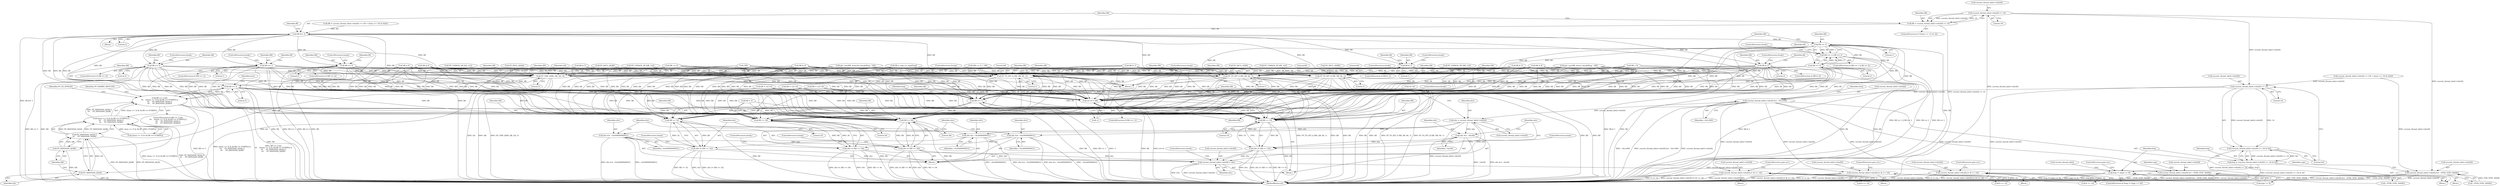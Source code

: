 digraph "0_linux_a8b0ca17b80e92faab46ee7179ba9e99ccb61233_42@API" {
"1000608" [label="(Call,current_thread_info()->xfsr[0] >> 10)"];
"1000606" [label="(Call,XR = current_thread_info()->xfsr[0] >> 10)"];
"1000631" [label="(Call,XR &= 3)"];
"1000654" [label="(Call,XR == 1)"];
"1000653" [label="(Call,XR == 1 || XR == 2)"];
"1000657" [label="(Call,XR == 2)"];
"1001594" [label="(Call,FP_TO_INT_S (XR, SB, 64, 1))"];
"1001772" [label="(Call,XR == -1)"];
"1001790" [label="(Call,XR << 10)"];
"1001788" [label="(Call,xfsr |= (XR << 10))"];
"1001824" [label="(Call,current_thread_info()->xfsr[0] = xfsr)"];
"1001869" [label="(Call,current_thread_info()->xfsr[0] &= ~(FSR_CEXC_MASK))"];
"1001800" [label="(Call,XR << 32)"];
"1001798" [label="(Call,xfsr |= (XR << 32))"];
"1001810" [label="(Call,XR << 34)"];
"1001808" [label="(Call,xfsr |= (XR << 34))"];
"1001820" [label="(Call,XR << 36)"];
"1001818" [label="(Call,xfsr |= (XR << 36))"];
"1001840" [label="(Call,rd->d = XR)"];
"1001601" [label="(Call,FP_TO_INT_D (XR, DB, 64, 1))"];
"1001608" [label="(Call,FP_TO_INT_Q (XR, QB, 64, 1))"];
"1001727" [label="(Call,FP_CMP_Q(XR, QB, QA, 3))"];
"1001734" [label="(Call,XR == 3)"];
"1001733" [label="(Call,XR == 3 &&\n\t\t\t    (((insn >> 5) & 0x1ff) == FCMPEQ ||\n\t\t\t     FP_ISSIGNAN_Q(QA) ||\n\t\t\t     FP_ISSIGNAN_Q(QB)))"];
"1001746" [label="(Call,FP_ISSIGNAN_Q(QA))"];
"1001745" [label="(Call,FP_ISSIGNAN_Q(QA) ||\n\t\t\t     FP_ISSIGNAN_Q(QB))"];
"1001737" [label="(Call,((insn >> 5) & 0x1ff) == FCMPEQ ||\n\t\t\t     FP_ISSIGNAN_Q(QA) ||\n\t\t\t     FP_ISSIGNAN_Q(QB))"];
"1001748" [label="(Call,FP_ISSIGNAN_Q(QB))"];
"1000666" [label="(Call,XR & 1)"];
"1000675" [label="(Call,XR == 1)"];
"1000684" [label="(Call,XR & 2)"];
"1000693" [label="(Call,XR == 2)"];
"1000702" [label="(Call,XR == 3)"];
"1000969" [label="(Call,current_thread_info()->xfsr[0] &= ~(FSR_CEXC_MASK))"];
"1001030" [label="(Call,current_thread_info()->xfsr[0] >> 14)"];
"1001029" [label="(Call,(current_thread_info()->xfsr[0] >> 14) & 0xf)"];
"1001027" [label="(Call,freg = (current_thread_info()->xfsr[0] >> 14) & 0xf)"];
"1001039" [label="(Call,freg != (type >> 9))"];
"1001045" [label="(Call,current_thread_info()->xfsr[0] &= ~0x1c000)"];
"1001070" [label="(Call,current_thread_info()->xfsr[0] |= (6 << 14))"];
"1001165" [label="(Call,current_thread_info()->xfsr[0] |= (6 << 14))"];
"1001264" [label="(Call,current_thread_info()->xfsr[0] |= (6 << 14))"];
"1001764" [label="(Call,xfsr = current_thread_info()->xfsr[0])"];
"1001785" [label="(Call,xfsr &= ~0xc00)"];
"1001795" [label="(Call,xfsr &= ~0x300000000UL)"];
"1001805" [label="(Call,xfsr &= ~0xc00000000UL)"];
"1001815" [label="(Call,xfsr &= ~0x3000000000UL)"];
"1000848" [label="(Call,XR = 0)"];
"1000693" [label="(Call,XR == 2)"];
"1000187" [label="(Call,FP_DECL_D(DB))"];
"1001174" [label="(ControlStructure,goto err;)"];
"1001810" [label="(Call,XR << 34)"];
"1000681" [label="(ControlStructure,break;)"];
"1001806" [label="(Identifier,xfsr)"];
"1000692" [label="(ControlStructure,if (XR == 2))"];
"1001820" [label="(Call,XR << 36)"];
"1001164" [label="(Block,)"];
"1001818" [label="(Call,xfsr |= (XR << 36))"];
"1001046" [label="(Call,current_thread_info()->xfsr[0])"];
"1000697" [label="(Identifier,IR)"];
"1001727" [label="(Call,FP_CMP_Q(XR, QB, QA, 3))"];
"1001762" [label="(Block,)"];
"1001787" [label="(Identifier,~0xc00)"];
"1001751" [label="(Identifier,FP_EX_INVALID)"];
"1001071" [label="(Call,current_thread_info()->xfsr[0])"];
"1001821" [label="(Identifier,XR)"];
"1001053" [label="(Identifier,freg)"];
"1001875" [label="(Call,~(FSR_CEXC_MASK))"];
"1001749" [label="(Identifier,QB)"];
"1001040" [label="(Identifier,freg)"];
"1000806" [label="(Call,XR & 8)"];
"1001027" [label="(Call,freg = (current_thread_info()->xfsr[0] >> 14) & 0xf)"];
"1001732" [label="(ControlStructure,if (XR == 3 &&\n\t\t\t    (((insn >> 5) & 0x1ff) == FCMPEQ ||\n\t\t\t     FP_ISSIGNAN_Q(QA) ||\n\t\t\t     FP_ISSIGNAN_Q(QB))))"];
"1001604" [label="(Literal,64)"];
"1001811" [label="(Identifier,XR)"];
"1001745" [label="(Call,FP_ISSIGNAN_Q(QA) ||\n\t\t\t     FP_ISSIGNAN_Q(QB))"];
"1001803" [label="(ControlStructure,break;)"];
"1000968" [label="(Block,)"];
"1000652" [label="(ControlStructure,if (XR == 1 || XR == 2))"];
"1001844" [label="(Identifier,XR)"];
"1001773" [label="(Identifier,XR)"];
"1001766" [label="(Call,current_thread_info()->xfsr[0])"];
"1000702" [label="(Call,XR == 3)"];
"1001771" [label="(ControlStructure,if (XR == -1))"];
"1001841" [label="(Call,rd->d)"];
"1000653" [label="(Call,XR == 1 || XR == 2)"];
"1001733" [label="(Call,XR == 3 &&\n\t\t\t    (((insn >> 5) & 0x1ff) == FCMPEQ ||\n\t\t\t     FP_ISSIGNAN_Q(QA) ||\n\t\t\t     FP_ISSIGNAN_Q(QB)))"];
"1001823" [label="(ControlStructure,break;)"];
"1001795" [label="(Call,xfsr &= ~0x300000000UL)"];
"1000655" [label="(Identifier,XR)"];
"1000746" [label="(Call,(XR >> 2) ^ XR)"];
"1001879" [label="(Identifier,regs)"];
"1001809" [label="(Identifier,xfsr)"];
"1001606" [label="(ControlStructure,break;)"];
"1001772" [label="(Call,XR == -1)"];
"1001802" [label="(Literal,32)"];
"1001264" [label="(Call,current_thread_info()->xfsr[0] |= (6 << 14))"];
"1001788" [label="(Call,xfsr |= (XR << 10))"];
"1001598" [label="(Literal,1)"];
"1001627" [label="(Call,XR = rs2->d)"];
"1001792" [label="(Literal,10)"];
"1001776" [label="(Call,XR = 2)"];
"1000761" [label="(Call,XR & 4)"];
"1000908" [label="(Call,get_user(XR, &win->locals[freg - 16]))"];
"1000685" [label="(Identifier,XR)"];
"1001165" [label="(Call,current_thread_info()->xfsr[0] |= (6 << 14))"];
"1000632" [label="(Identifier,XR)"];
"1001783" [label="(Block,)"];
"1001031" [label="(Call,current_thread_info()->xfsr[0])"];
"1001171" [label="(Call,6 << 14)"];
"1000975" [label="(Call,~(FSR_CEXC_MASK))"];
"1001133" [label="(Call,FP_UNPACK_QP (QA, rs1))"];
"1000614" [label="(Literal,10)"];
"1000666" [label="(Call,XR & 1)"];
"1001791" [label="(Identifier,XR)"];
"1000657" [label="(Call,XR == 2)"];
"1000616" [label="(Call,XR = current_thread_info()->xfsr[0] >> (30 + ((insn >> 10) & 0x6)))"];
"1000706" [label="(Identifier,IR)"];
"1001641" [label="(Call,XR = rs2->d)"];
"1000771" [label="(Call,XR & 4)"];
"1001045" [label="(Call,current_thread_info()->xfsr[0] &= ~0x1c000)"];
"1001869" [label="(Call,current_thread_info()->xfsr[0] &= ~(FSR_CEXC_MASK))"];
"1001799" [label="(Identifier,xfsr)"];
"1001793" [label="(ControlStructure,break;)"];
"1001048" [label="(Call,current_thread_info())"];
"1000694" [label="(Identifier,XR)"];
"1001800" [label="(Call,XR << 32)"];
"1001265" [label="(Call,current_thread_info()->xfsr[0])"];
"1001845" [label="(ControlStructure,break;)"];
"1000665" [label="(ControlStructure,if (XR & 1))"];
"1001781" [label="(Identifier,freg)"];
"1001608" [label="(Call,FP_TO_INT_Q (XR, QB, 64, 1))"];
"1001815" [label="(Call,xfsr &= ~0x3000000000UL)"];
"1001263" [label="(Block,)"];
"1001730" [label="(Identifier,QA)"];
"1000690" [label="(ControlStructure,break;)"];
"1001831" [label="(ControlStructure,break;)"];
"1001735" [label="(Identifier,XR)"];
"1000699" [label="(ControlStructure,break;)"];
"1000654" [label="(Call,XR == 1)"];
"1001736" [label="(Literal,3)"];
"1001786" [label="(Identifier,xfsr)"];
"1000599" [label="(ControlStructure,if (!((insn >> 11) & 3)))"];
"1001612" [label="(Literal,1)"];
"1000672" [label="(ControlStructure,break;)"];
"1000658" [label="(Identifier,XR)"];
"1001748" [label="(Call,FP_ISSIGNAN_Q(QB))"];
"1001777" [label="(Identifier,XR)"];
"1000708" [label="(ControlStructure,break;)"];
"1001613" [label="(ControlStructure,break;)"];
"1001079" [label="(ControlStructure,goto err;)"];
"1001825" [label="(Call,current_thread_info()->xfsr[0])"];
"1001785" [label="(Call,xfsr &= ~0xc00)"];
"1001634" [label="(Call,XR = rs2->d)"];
"1001817" [label="(Identifier,~0x3000000000UL)"];
"1000668" [label="(Literal,1)"];
"1000193" [label="(Call,FP_DECL_Q(QB))"];
"1001813" [label="(ControlStructure,break;)"];
"1000938" [label="(Call,XR <= 0)"];
"1001741" [label="(Identifier,insn)"];
"1001830" [label="(Identifier,xfsr)"];
"1000574" [label="(Block,)"];
"1000677" [label="(Literal,1)"];
"1001076" [label="(Call,6 << 14)"];
"1001601" [label="(Call,FP_TO_INT_D (XR, DB, 64, 1))"];
"1001070" [label="(Call,current_thread_info()->xfsr[0] |= (6 << 14))"];
"1000609" [label="(Call,current_thread_info()->xfsr[0])"];
"1001822" [label="(Literal,36)"];
"1001611" [label="(Literal,64)"];
"1001747" [label="(Identifier,QA)"];
"1000670" [label="(Identifier,IR)"];
"1001816" [label="(Identifier,xfsr)"];
"1001840" [label="(Call,rd->d = XR)"];
"1000606" [label="(Call,XR = current_thread_info()->xfsr[0] >> 10)"];
"1001731" [label="(Literal,3)"];
"1000191" [label="(Call,FP_DECL_Q(QA))"];
"1000684" [label="(Call,XR & 2)"];
"1000695" [label="(Literal,2)"];
"1001595" [label="(Identifier,XR)"];
"1000788" [label="(Call,XR & 5)"];
"1001870" [label="(Call,current_thread_info()->xfsr[0])"];
"1001273" [label="(ControlStructure,goto err;)"];
"1001728" [label="(Identifier,XR)"];
"1001599" [label="(ControlStructure,break;)"];
"1000674" [label="(ControlStructure,if (XR == 1))"];
"1000930" [label="(Call,!XR)"];
"1001738" [label="(Call,((insn >> 5) & 0x1ff) == FCMPEQ)"];
"1000633" [label="(Literal,3)"];
"1000704" [label="(Literal,3)"];
"1000659" [label="(Literal,2)"];
"1000675" [label="(Call,XR == 1)"];
"1001039" [label="(Call,freg != (type >> 9))"];
"1000676" [label="(Identifier,XR)"];
"1000607" [label="(Identifier,XR)"];
"1000631" [label="(Call,XR &= 3)"];
"1001594" [label="(Call,FP_TO_INT_S (XR, SB, 64, 1))"];
"1000701" [label="(ControlStructure,if (XR == 3))"];
"1000667" [label="(Identifier,XR)"];
"1001036" [label="(Literal,14)"];
"1000883" [label="(Call,get_user(XR, &win32->locals[freg - 16]))"];
"1000969" [label="(Call,current_thread_info()->xfsr[0] &= ~(FSR_CEXC_MASK))"];
"1001729" [label="(Identifier,QB)"];
"1000970" [label="(Call,current_thread_info()->xfsr[0])"];
"1001801" [label="(Identifier,XR)"];
"1000686" [label="(Literal,2)"];
"1000688" [label="(Identifier,IR)"];
"1001596" [label="(Identifier,SB)"];
"1001044" [label="(ControlStructure,goto err;)"];
"1001808" [label="(Call,xfsr |= (XR << 34))"];
"1000815" [label="(Call,XR & 2)"];
"1001798" [label="(Call,xfsr |= (XR << 32))"];
"1001028" [label="(Identifier,freg)"];
"1001051" [label="(Identifier,~0x1c000)"];
"1001789" [label="(Identifier,xfsr)"];
"1000661" [label="(Identifier,IR)"];
"1000683" [label="(ControlStructure,if (XR & 2))"];
"1001894" [label="(MethodReturn,int)"];
"1001609" [label="(Identifier,XR)"];
"1000679" [label="(Identifier,IR)"];
"1001230" [label="(Call,FP_UNPACK_QP (QB, rs2))"];
"1001602" [label="(Identifier,XR)"];
"1001029" [label="(Call,(current_thread_info()->xfsr[0] >> 14) & 0xf)"];
"1001378" [label="(Block,)"];
"1001030" [label="(Call,current_thread_info()->xfsr[0] >> 14)"];
"1001270" [label="(Call,6 << 14)"];
"1000797" [label="(Call,XR & 1)"];
"1001790" [label="(Call,XR << 10)"];
"1000663" [label="(ControlStructure,break;)"];
"1001812" [label="(Literal,34)"];
"1001796" [label="(Identifier,xfsr)"];
"1001737" [label="(Call,((insn >> 5) & 0x1ff) == FCMPEQ ||\n\t\t\t     FP_ISSIGNAN_Q(QA) ||\n\t\t\t     FP_ISSIGNAN_Q(QB))"];
"1001797" [label="(Identifier,~0x300000000UL)"];
"1001610" [label="(Identifier,QB)"];
"1000181" [label="(Call,FP_DECL_S(SB))"];
"1001014" [label="(Block,)"];
"1000656" [label="(Literal,1)"];
"1001824" [label="(Call,current_thread_info()->xfsr[0] = xfsr)"];
"1001069" [label="(Block,)"];
"1001764" [label="(Call,xfsr = current_thread_info()->xfsr[0])"];
"1000608" [label="(Call,current_thread_info()->xfsr[0] >> 10)"];
"1000635" [label="(Identifier,IR)"];
"1001819" [label="(Identifier,xfsr)"];
"1000703" [label="(Identifier,XR)"];
"1001240" [label="(Call,FP_UNPACK_SP (SB, rs2))"];
"1001235" [label="(Call,FP_UNPACK_DP (DB, rs2))"];
"1001597" [label="(Literal,64)"];
"1001765" [label="(Identifier,xfsr)"];
"1000979" [label="(Identifier,regs)"];
"1001038" [label="(ControlStructure,if (freg != (type >> 9)))"];
"1001037" [label="(Literal,0xf)"];
"1001746" [label="(Call,FP_ISSIGNAN_Q(QA))"];
"1001041" [label="(Call,type >> 9)"];
"1001805" [label="(Call,xfsr &= ~0xc00000000UL)"];
"1001807" [label="(Identifier,~0xc00000000UL)"];
"1001605" [label="(Literal,1)"];
"1000947" [label="(Call,XR < 0)"];
"1000856" [label="(Call,XR = regs->u_regs[freg])"];
"1001734" [label="(Call,XR == 3)"];
"1000618" [label="(Call,current_thread_info()->xfsr[0] >> (30 + ((insn >> 10) & 0x6)))"];
"1001754" [label="(Identifier,FP_INHIBIT_RESULTS)"];
"1001166" [label="(Call,current_thread_info()->xfsr[0])"];
"1001774" [label="(Call,-1)"];
"1001603" [label="(Identifier,DB)"];
"1000608" -> "1000606"  [label="AST: "];
"1000608" -> "1000614"  [label="CFG: "];
"1000609" -> "1000608"  [label="AST: "];
"1000614" -> "1000608"  [label="AST: "];
"1000606" -> "1000608"  [label="CFG: "];
"1000608" -> "1001894"  [label="DDG: current_thread_info()->xfsr[0]"];
"1000608" -> "1000606"  [label="DDG: current_thread_info()->xfsr[0]"];
"1000608" -> "1000606"  [label="DDG: 10"];
"1000608" -> "1000969"  [label="DDG: current_thread_info()->xfsr[0]"];
"1000608" -> "1001030"  [label="DDG: current_thread_info()->xfsr[0]"];
"1000606" -> "1000599"  [label="AST: "];
"1000607" -> "1000606"  [label="AST: "];
"1000632" -> "1000606"  [label="CFG: "];
"1000606" -> "1001894"  [label="DDG: current_thread_info()->xfsr[0] >> 10"];
"1000606" -> "1000631"  [label="DDG: XR"];
"1000631" -> "1000574"  [label="AST: "];
"1000631" -> "1000633"  [label="CFG: "];
"1000632" -> "1000631"  [label="AST: "];
"1000633" -> "1000631"  [label="AST: "];
"1000635" -> "1000631"  [label="CFG: "];
"1000631" -> "1001894"  [label="DDG: XR"];
"1000631" -> "1001894"  [label="DDG: XR &= 3"];
"1000616" -> "1000631"  [label="DDG: XR"];
"1000631" -> "1000654"  [label="DDG: XR"];
"1000631" -> "1000666"  [label="DDG: XR"];
"1000631" -> "1000675"  [label="DDG: XR"];
"1000631" -> "1000684"  [label="DDG: XR"];
"1000631" -> "1000693"  [label="DDG: XR"];
"1000631" -> "1000702"  [label="DDG: XR"];
"1000631" -> "1001594"  [label="DDG: XR"];
"1000631" -> "1001601"  [label="DDG: XR"];
"1000631" -> "1001608"  [label="DDG: XR"];
"1000631" -> "1001727"  [label="DDG: XR"];
"1000631" -> "1001772"  [label="DDG: XR"];
"1000631" -> "1001790"  [label="DDG: XR"];
"1000631" -> "1001800"  [label="DDG: XR"];
"1000631" -> "1001810"  [label="DDG: XR"];
"1000631" -> "1001820"  [label="DDG: XR"];
"1000631" -> "1001840"  [label="DDG: XR"];
"1000654" -> "1000653"  [label="AST: "];
"1000654" -> "1000656"  [label="CFG: "];
"1000655" -> "1000654"  [label="AST: "];
"1000656" -> "1000654"  [label="AST: "];
"1000658" -> "1000654"  [label="CFG: "];
"1000653" -> "1000654"  [label="CFG: "];
"1000654" -> "1001894"  [label="DDG: XR"];
"1000654" -> "1000653"  [label="DDG: XR"];
"1000654" -> "1000653"  [label="DDG: 1"];
"1000654" -> "1000657"  [label="DDG: XR"];
"1000654" -> "1001594"  [label="DDG: XR"];
"1000654" -> "1001601"  [label="DDG: XR"];
"1000654" -> "1001608"  [label="DDG: XR"];
"1000654" -> "1001727"  [label="DDG: XR"];
"1000654" -> "1001772"  [label="DDG: XR"];
"1000654" -> "1001790"  [label="DDG: XR"];
"1000654" -> "1001800"  [label="DDG: XR"];
"1000654" -> "1001810"  [label="DDG: XR"];
"1000654" -> "1001820"  [label="DDG: XR"];
"1000654" -> "1001840"  [label="DDG: XR"];
"1000653" -> "1000652"  [label="AST: "];
"1000653" -> "1000657"  [label="CFG: "];
"1000657" -> "1000653"  [label="AST: "];
"1000661" -> "1000653"  [label="CFG: "];
"1000663" -> "1000653"  [label="CFG: "];
"1000653" -> "1001894"  [label="DDG: XR == 1 || XR == 2"];
"1000653" -> "1001894"  [label="DDG: XR == 2"];
"1000653" -> "1001894"  [label="DDG: XR == 1"];
"1000657" -> "1000653"  [label="DDG: XR"];
"1000657" -> "1000653"  [label="DDG: 2"];
"1000657" -> "1000659"  [label="CFG: "];
"1000658" -> "1000657"  [label="AST: "];
"1000659" -> "1000657"  [label="AST: "];
"1000657" -> "1001894"  [label="DDG: XR"];
"1000657" -> "1001594"  [label="DDG: XR"];
"1000657" -> "1001601"  [label="DDG: XR"];
"1000657" -> "1001608"  [label="DDG: XR"];
"1000657" -> "1001727"  [label="DDG: XR"];
"1000657" -> "1001772"  [label="DDG: XR"];
"1000657" -> "1001790"  [label="DDG: XR"];
"1000657" -> "1001800"  [label="DDG: XR"];
"1000657" -> "1001810"  [label="DDG: XR"];
"1000657" -> "1001820"  [label="DDG: XR"];
"1000657" -> "1001840"  [label="DDG: XR"];
"1001594" -> "1001378"  [label="AST: "];
"1001594" -> "1001598"  [label="CFG: "];
"1001595" -> "1001594"  [label="AST: "];
"1001596" -> "1001594"  [label="AST: "];
"1001597" -> "1001594"  [label="AST: "];
"1001598" -> "1001594"  [label="AST: "];
"1001599" -> "1001594"  [label="CFG: "];
"1001594" -> "1001894"  [label="DDG: SB"];
"1001594" -> "1001894"  [label="DDG: FP_TO_INT_S (XR, SB, 64, 1)"];
"1001594" -> "1001894"  [label="DDG: XR"];
"1000815" -> "1001594"  [label="DDG: XR"];
"1000761" -> "1001594"  [label="DDG: XR"];
"1000883" -> "1001594"  [label="DDG: XR"];
"1000684" -> "1001594"  [label="DDG: XR"];
"1000746" -> "1001594"  [label="DDG: XR"];
"1000947" -> "1001594"  [label="DDG: XR"];
"1000693" -> "1001594"  [label="DDG: XR"];
"1000856" -> "1001594"  [label="DDG: XR"];
"1000938" -> "1001594"  [label="DDG: XR"];
"1000788" -> "1001594"  [label="DDG: XR"];
"1000806" -> "1001594"  [label="DDG: XR"];
"1000848" -> "1001594"  [label="DDG: XR"];
"1000675" -> "1001594"  [label="DDG: XR"];
"1000797" -> "1001594"  [label="DDG: XR"];
"1000702" -> "1001594"  [label="DDG: XR"];
"1000930" -> "1001594"  [label="DDG: XR"];
"1000771" -> "1001594"  [label="DDG: XR"];
"1000908" -> "1001594"  [label="DDG: XR"];
"1000666" -> "1001594"  [label="DDG: XR"];
"1000181" -> "1001594"  [label="DDG: SB"];
"1001240" -> "1001594"  [label="DDG: SB"];
"1001594" -> "1001772"  [label="DDG: XR"];
"1001594" -> "1001790"  [label="DDG: XR"];
"1001594" -> "1001800"  [label="DDG: XR"];
"1001594" -> "1001810"  [label="DDG: XR"];
"1001594" -> "1001820"  [label="DDG: XR"];
"1001594" -> "1001840"  [label="DDG: XR"];
"1001772" -> "1001771"  [label="AST: "];
"1001772" -> "1001774"  [label="CFG: "];
"1001773" -> "1001772"  [label="AST: "];
"1001774" -> "1001772"  [label="AST: "];
"1001777" -> "1001772"  [label="CFG: "];
"1001781" -> "1001772"  [label="CFG: "];
"1001772" -> "1001894"  [label="DDG: XR == -1"];
"1001772" -> "1001894"  [label="DDG: -1"];
"1001772" -> "1001894"  [label="DDG: XR"];
"1000815" -> "1001772"  [label="DDG: XR"];
"1000761" -> "1001772"  [label="DDG: XR"];
"1000883" -> "1001772"  [label="DDG: XR"];
"1000684" -> "1001772"  [label="DDG: XR"];
"1001734" -> "1001772"  [label="DDG: XR"];
"1000746" -> "1001772"  [label="DDG: XR"];
"1001608" -> "1001772"  [label="DDG: XR"];
"1000947" -> "1001772"  [label="DDG: XR"];
"1001634" -> "1001772"  [label="DDG: XR"];
"1001627" -> "1001772"  [label="DDG: XR"];
"1000856" -> "1001772"  [label="DDG: XR"];
"1000938" -> "1001772"  [label="DDG: XR"];
"1000788" -> "1001772"  [label="DDG: XR"];
"1000806" -> "1001772"  [label="DDG: XR"];
"1000848" -> "1001772"  [label="DDG: XR"];
"1000675" -> "1001772"  [label="DDG: XR"];
"1001601" -> "1001772"  [label="DDG: XR"];
"1000693" -> "1001772"  [label="DDG: XR"];
"1001641" -> "1001772"  [label="DDG: XR"];
"1000797" -> "1001772"  [label="DDG: XR"];
"1000702" -> "1001772"  [label="DDG: XR"];
"1000930" -> "1001772"  [label="DDG: XR"];
"1000771" -> "1001772"  [label="DDG: XR"];
"1000908" -> "1001772"  [label="DDG: XR"];
"1000666" -> "1001772"  [label="DDG: XR"];
"1001774" -> "1001772"  [label="DDG: 1"];
"1001772" -> "1001790"  [label="DDG: XR"];
"1001772" -> "1001800"  [label="DDG: XR"];
"1001772" -> "1001810"  [label="DDG: XR"];
"1001772" -> "1001820"  [label="DDG: XR"];
"1001790" -> "1001788"  [label="AST: "];
"1001790" -> "1001792"  [label="CFG: "];
"1001791" -> "1001790"  [label="AST: "];
"1001792" -> "1001790"  [label="AST: "];
"1001788" -> "1001790"  [label="CFG: "];
"1001790" -> "1001894"  [label="DDG: XR"];
"1001790" -> "1001788"  [label="DDG: XR"];
"1001790" -> "1001788"  [label="DDG: 10"];
"1000815" -> "1001790"  [label="DDG: XR"];
"1000761" -> "1001790"  [label="DDG: XR"];
"1000883" -> "1001790"  [label="DDG: XR"];
"1000684" -> "1001790"  [label="DDG: XR"];
"1001734" -> "1001790"  [label="DDG: XR"];
"1000746" -> "1001790"  [label="DDG: XR"];
"1000947" -> "1001790"  [label="DDG: XR"];
"1001634" -> "1001790"  [label="DDG: XR"];
"1000856" -> "1001790"  [label="DDG: XR"];
"1000938" -> "1001790"  [label="DDG: XR"];
"1000788" -> "1001790"  [label="DDG: XR"];
"1000806" -> "1001790"  [label="DDG: XR"];
"1000848" -> "1001790"  [label="DDG: XR"];
"1000675" -> "1001790"  [label="DDG: XR"];
"1001601" -> "1001790"  [label="DDG: XR"];
"1001776" -> "1001790"  [label="DDG: XR"];
"1001608" -> "1001790"  [label="DDG: XR"];
"1000693" -> "1001790"  [label="DDG: XR"];
"1001641" -> "1001790"  [label="DDG: XR"];
"1000797" -> "1001790"  [label="DDG: XR"];
"1000702" -> "1001790"  [label="DDG: XR"];
"1000930" -> "1001790"  [label="DDG: XR"];
"1000771" -> "1001790"  [label="DDG: XR"];
"1001627" -> "1001790"  [label="DDG: XR"];
"1000908" -> "1001790"  [label="DDG: XR"];
"1000666" -> "1001790"  [label="DDG: XR"];
"1001788" -> "1001783"  [label="AST: "];
"1001789" -> "1001788"  [label="AST: "];
"1001793" -> "1001788"  [label="CFG: "];
"1001788" -> "1001894"  [label="DDG: XR << 10"];
"1001788" -> "1001894"  [label="DDG: xfsr"];
"1001788" -> "1001894"  [label="DDG: xfsr |= (XR << 10)"];
"1001785" -> "1001788"  [label="DDG: xfsr"];
"1001788" -> "1001824"  [label="DDG: xfsr"];
"1001824" -> "1001762"  [label="AST: "];
"1001824" -> "1001830"  [label="CFG: "];
"1001825" -> "1001824"  [label="AST: "];
"1001830" -> "1001824"  [label="AST: "];
"1001831" -> "1001824"  [label="CFG: "];
"1001824" -> "1001894"  [label="DDG: xfsr"];
"1001824" -> "1001894"  [label="DDG: current_thread_info()->xfsr[0]"];
"1001818" -> "1001824"  [label="DDG: xfsr"];
"1001808" -> "1001824"  [label="DDG: xfsr"];
"1001764" -> "1001824"  [label="DDG: xfsr"];
"1001798" -> "1001824"  [label="DDG: xfsr"];
"1001824" -> "1001869"  [label="DDG: current_thread_info()->xfsr[0]"];
"1001869" -> "1001014"  [label="AST: "];
"1001869" -> "1001875"  [label="CFG: "];
"1001870" -> "1001869"  [label="AST: "];
"1001875" -> "1001869"  [label="AST: "];
"1001879" -> "1001869"  [label="CFG: "];
"1001869" -> "1001894"  [label="DDG: current_thread_info()->xfsr[0]"];
"1001869" -> "1001894"  [label="DDG: ~(FSR_CEXC_MASK)"];
"1001869" -> "1001894"  [label="DDG: current_thread_info()->xfsr[0] &= ~(FSR_CEXC_MASK)"];
"1001045" -> "1001869"  [label="DDG: current_thread_info()->xfsr[0]"];
"1001875" -> "1001869"  [label="DDG: FSR_CEXC_MASK"];
"1001800" -> "1001798"  [label="AST: "];
"1001800" -> "1001802"  [label="CFG: "];
"1001801" -> "1001800"  [label="AST: "];
"1001802" -> "1001800"  [label="AST: "];
"1001798" -> "1001800"  [label="CFG: "];
"1001800" -> "1001894"  [label="DDG: XR"];
"1001800" -> "1001798"  [label="DDG: XR"];
"1001800" -> "1001798"  [label="DDG: 32"];
"1000815" -> "1001800"  [label="DDG: XR"];
"1000761" -> "1001800"  [label="DDG: XR"];
"1000883" -> "1001800"  [label="DDG: XR"];
"1000684" -> "1001800"  [label="DDG: XR"];
"1001734" -> "1001800"  [label="DDG: XR"];
"1000746" -> "1001800"  [label="DDG: XR"];
"1000947" -> "1001800"  [label="DDG: XR"];
"1001634" -> "1001800"  [label="DDG: XR"];
"1000856" -> "1001800"  [label="DDG: XR"];
"1000938" -> "1001800"  [label="DDG: XR"];
"1000788" -> "1001800"  [label="DDG: XR"];
"1000806" -> "1001800"  [label="DDG: XR"];
"1000848" -> "1001800"  [label="DDG: XR"];
"1000675" -> "1001800"  [label="DDG: XR"];
"1001601" -> "1001800"  [label="DDG: XR"];
"1001776" -> "1001800"  [label="DDG: XR"];
"1001608" -> "1001800"  [label="DDG: XR"];
"1000693" -> "1001800"  [label="DDG: XR"];
"1001641" -> "1001800"  [label="DDG: XR"];
"1000797" -> "1001800"  [label="DDG: XR"];
"1000702" -> "1001800"  [label="DDG: XR"];
"1000930" -> "1001800"  [label="DDG: XR"];
"1000771" -> "1001800"  [label="DDG: XR"];
"1001627" -> "1001800"  [label="DDG: XR"];
"1000908" -> "1001800"  [label="DDG: XR"];
"1000666" -> "1001800"  [label="DDG: XR"];
"1001798" -> "1001783"  [label="AST: "];
"1001799" -> "1001798"  [label="AST: "];
"1001803" -> "1001798"  [label="CFG: "];
"1001798" -> "1001894"  [label="DDG: XR << 32"];
"1001798" -> "1001894"  [label="DDG: xfsr |= (XR << 32)"];
"1001798" -> "1001894"  [label="DDG: xfsr"];
"1001795" -> "1001798"  [label="DDG: xfsr"];
"1001810" -> "1001808"  [label="AST: "];
"1001810" -> "1001812"  [label="CFG: "];
"1001811" -> "1001810"  [label="AST: "];
"1001812" -> "1001810"  [label="AST: "];
"1001808" -> "1001810"  [label="CFG: "];
"1001810" -> "1001894"  [label="DDG: XR"];
"1001810" -> "1001808"  [label="DDG: XR"];
"1001810" -> "1001808"  [label="DDG: 34"];
"1000815" -> "1001810"  [label="DDG: XR"];
"1000761" -> "1001810"  [label="DDG: XR"];
"1000883" -> "1001810"  [label="DDG: XR"];
"1000684" -> "1001810"  [label="DDG: XR"];
"1001734" -> "1001810"  [label="DDG: XR"];
"1000746" -> "1001810"  [label="DDG: XR"];
"1000947" -> "1001810"  [label="DDG: XR"];
"1001634" -> "1001810"  [label="DDG: XR"];
"1000856" -> "1001810"  [label="DDG: XR"];
"1000938" -> "1001810"  [label="DDG: XR"];
"1000788" -> "1001810"  [label="DDG: XR"];
"1000806" -> "1001810"  [label="DDG: XR"];
"1000848" -> "1001810"  [label="DDG: XR"];
"1000675" -> "1001810"  [label="DDG: XR"];
"1001601" -> "1001810"  [label="DDG: XR"];
"1001776" -> "1001810"  [label="DDG: XR"];
"1001608" -> "1001810"  [label="DDG: XR"];
"1000693" -> "1001810"  [label="DDG: XR"];
"1001641" -> "1001810"  [label="DDG: XR"];
"1000797" -> "1001810"  [label="DDG: XR"];
"1000702" -> "1001810"  [label="DDG: XR"];
"1000930" -> "1001810"  [label="DDG: XR"];
"1000771" -> "1001810"  [label="DDG: XR"];
"1001627" -> "1001810"  [label="DDG: XR"];
"1000908" -> "1001810"  [label="DDG: XR"];
"1000666" -> "1001810"  [label="DDG: XR"];
"1001808" -> "1001783"  [label="AST: "];
"1001809" -> "1001808"  [label="AST: "];
"1001813" -> "1001808"  [label="CFG: "];
"1001808" -> "1001894"  [label="DDG: xfsr |= (XR << 34)"];
"1001808" -> "1001894"  [label="DDG: xfsr"];
"1001808" -> "1001894"  [label="DDG: XR << 34"];
"1001805" -> "1001808"  [label="DDG: xfsr"];
"1001820" -> "1001818"  [label="AST: "];
"1001820" -> "1001822"  [label="CFG: "];
"1001821" -> "1001820"  [label="AST: "];
"1001822" -> "1001820"  [label="AST: "];
"1001818" -> "1001820"  [label="CFG: "];
"1001820" -> "1001894"  [label="DDG: XR"];
"1001820" -> "1001818"  [label="DDG: XR"];
"1001820" -> "1001818"  [label="DDG: 36"];
"1000815" -> "1001820"  [label="DDG: XR"];
"1000761" -> "1001820"  [label="DDG: XR"];
"1000883" -> "1001820"  [label="DDG: XR"];
"1000684" -> "1001820"  [label="DDG: XR"];
"1001734" -> "1001820"  [label="DDG: XR"];
"1000746" -> "1001820"  [label="DDG: XR"];
"1000947" -> "1001820"  [label="DDG: XR"];
"1001634" -> "1001820"  [label="DDG: XR"];
"1000856" -> "1001820"  [label="DDG: XR"];
"1000938" -> "1001820"  [label="DDG: XR"];
"1000788" -> "1001820"  [label="DDG: XR"];
"1000806" -> "1001820"  [label="DDG: XR"];
"1000848" -> "1001820"  [label="DDG: XR"];
"1000675" -> "1001820"  [label="DDG: XR"];
"1001601" -> "1001820"  [label="DDG: XR"];
"1001776" -> "1001820"  [label="DDG: XR"];
"1001608" -> "1001820"  [label="DDG: XR"];
"1000693" -> "1001820"  [label="DDG: XR"];
"1001641" -> "1001820"  [label="DDG: XR"];
"1000797" -> "1001820"  [label="DDG: XR"];
"1000702" -> "1001820"  [label="DDG: XR"];
"1000930" -> "1001820"  [label="DDG: XR"];
"1000771" -> "1001820"  [label="DDG: XR"];
"1001627" -> "1001820"  [label="DDG: XR"];
"1000908" -> "1001820"  [label="DDG: XR"];
"1000666" -> "1001820"  [label="DDG: XR"];
"1001818" -> "1001783"  [label="AST: "];
"1001819" -> "1001818"  [label="AST: "];
"1001823" -> "1001818"  [label="CFG: "];
"1001818" -> "1001894"  [label="DDG: xfsr"];
"1001818" -> "1001894"  [label="DDG: XR << 36"];
"1001818" -> "1001894"  [label="DDG: xfsr |= (XR << 36)"];
"1001815" -> "1001818"  [label="DDG: xfsr"];
"1001840" -> "1001762"  [label="AST: "];
"1001840" -> "1001844"  [label="CFG: "];
"1001841" -> "1001840"  [label="AST: "];
"1001844" -> "1001840"  [label="AST: "];
"1001845" -> "1001840"  [label="CFG: "];
"1001840" -> "1001894"  [label="DDG: rd->d"];
"1001840" -> "1001894"  [label="DDG: XR"];
"1000815" -> "1001840"  [label="DDG: XR"];
"1000761" -> "1001840"  [label="DDG: XR"];
"1000883" -> "1001840"  [label="DDG: XR"];
"1000684" -> "1001840"  [label="DDG: XR"];
"1001734" -> "1001840"  [label="DDG: XR"];
"1000746" -> "1001840"  [label="DDG: XR"];
"1001608" -> "1001840"  [label="DDG: XR"];
"1000947" -> "1001840"  [label="DDG: XR"];
"1001634" -> "1001840"  [label="DDG: XR"];
"1001627" -> "1001840"  [label="DDG: XR"];
"1000856" -> "1001840"  [label="DDG: XR"];
"1000938" -> "1001840"  [label="DDG: XR"];
"1000788" -> "1001840"  [label="DDG: XR"];
"1000806" -> "1001840"  [label="DDG: XR"];
"1000848" -> "1001840"  [label="DDG: XR"];
"1000675" -> "1001840"  [label="DDG: XR"];
"1001601" -> "1001840"  [label="DDG: XR"];
"1000693" -> "1001840"  [label="DDG: XR"];
"1001641" -> "1001840"  [label="DDG: XR"];
"1000797" -> "1001840"  [label="DDG: XR"];
"1000702" -> "1001840"  [label="DDG: XR"];
"1000930" -> "1001840"  [label="DDG: XR"];
"1000771" -> "1001840"  [label="DDG: XR"];
"1000908" -> "1001840"  [label="DDG: XR"];
"1000666" -> "1001840"  [label="DDG: XR"];
"1001601" -> "1001378"  [label="AST: "];
"1001601" -> "1001605"  [label="CFG: "];
"1001602" -> "1001601"  [label="AST: "];
"1001603" -> "1001601"  [label="AST: "];
"1001604" -> "1001601"  [label="AST: "];
"1001605" -> "1001601"  [label="AST: "];
"1001606" -> "1001601"  [label="CFG: "];
"1001601" -> "1001894"  [label="DDG: XR"];
"1001601" -> "1001894"  [label="DDG: DB"];
"1001601" -> "1001894"  [label="DDG: FP_TO_INT_D (XR, DB, 64, 1)"];
"1000815" -> "1001601"  [label="DDG: XR"];
"1000761" -> "1001601"  [label="DDG: XR"];
"1000883" -> "1001601"  [label="DDG: XR"];
"1000684" -> "1001601"  [label="DDG: XR"];
"1000746" -> "1001601"  [label="DDG: XR"];
"1000947" -> "1001601"  [label="DDG: XR"];
"1000693" -> "1001601"  [label="DDG: XR"];
"1000856" -> "1001601"  [label="DDG: XR"];
"1000938" -> "1001601"  [label="DDG: XR"];
"1000788" -> "1001601"  [label="DDG: XR"];
"1000806" -> "1001601"  [label="DDG: XR"];
"1000848" -> "1001601"  [label="DDG: XR"];
"1000675" -> "1001601"  [label="DDG: XR"];
"1000797" -> "1001601"  [label="DDG: XR"];
"1000702" -> "1001601"  [label="DDG: XR"];
"1000930" -> "1001601"  [label="DDG: XR"];
"1000771" -> "1001601"  [label="DDG: XR"];
"1000908" -> "1001601"  [label="DDG: XR"];
"1000666" -> "1001601"  [label="DDG: XR"];
"1000187" -> "1001601"  [label="DDG: DB"];
"1001235" -> "1001601"  [label="DDG: DB"];
"1001608" -> "1001378"  [label="AST: "];
"1001608" -> "1001612"  [label="CFG: "];
"1001609" -> "1001608"  [label="AST: "];
"1001610" -> "1001608"  [label="AST: "];
"1001611" -> "1001608"  [label="AST: "];
"1001612" -> "1001608"  [label="AST: "];
"1001613" -> "1001608"  [label="CFG: "];
"1001608" -> "1001894"  [label="DDG: QB"];
"1001608" -> "1001894"  [label="DDG: XR"];
"1001608" -> "1001894"  [label="DDG: FP_TO_INT_Q (XR, QB, 64, 1)"];
"1000815" -> "1001608"  [label="DDG: XR"];
"1000761" -> "1001608"  [label="DDG: XR"];
"1000883" -> "1001608"  [label="DDG: XR"];
"1000684" -> "1001608"  [label="DDG: XR"];
"1000746" -> "1001608"  [label="DDG: XR"];
"1000947" -> "1001608"  [label="DDG: XR"];
"1000693" -> "1001608"  [label="DDG: XR"];
"1000856" -> "1001608"  [label="DDG: XR"];
"1000938" -> "1001608"  [label="DDG: XR"];
"1000788" -> "1001608"  [label="DDG: XR"];
"1000806" -> "1001608"  [label="DDG: XR"];
"1000848" -> "1001608"  [label="DDG: XR"];
"1000675" -> "1001608"  [label="DDG: XR"];
"1000797" -> "1001608"  [label="DDG: XR"];
"1000702" -> "1001608"  [label="DDG: XR"];
"1000930" -> "1001608"  [label="DDG: XR"];
"1000771" -> "1001608"  [label="DDG: XR"];
"1000908" -> "1001608"  [label="DDG: XR"];
"1000666" -> "1001608"  [label="DDG: XR"];
"1000193" -> "1001608"  [label="DDG: QB"];
"1001230" -> "1001608"  [label="DDG: QB"];
"1001727" -> "1001378"  [label="AST: "];
"1001727" -> "1001731"  [label="CFG: "];
"1001728" -> "1001727"  [label="AST: "];
"1001729" -> "1001727"  [label="AST: "];
"1001730" -> "1001727"  [label="AST: "];
"1001731" -> "1001727"  [label="AST: "];
"1001735" -> "1001727"  [label="CFG: "];
"1001727" -> "1001894"  [label="DDG: QA"];
"1001727" -> "1001894"  [label="DDG: QB"];
"1001727" -> "1001894"  [label="DDG: FP_CMP_Q(XR, QB, QA, 3)"];
"1000815" -> "1001727"  [label="DDG: XR"];
"1000761" -> "1001727"  [label="DDG: XR"];
"1000883" -> "1001727"  [label="DDG: XR"];
"1000684" -> "1001727"  [label="DDG: XR"];
"1000746" -> "1001727"  [label="DDG: XR"];
"1000947" -> "1001727"  [label="DDG: XR"];
"1000693" -> "1001727"  [label="DDG: XR"];
"1000856" -> "1001727"  [label="DDG: XR"];
"1000938" -> "1001727"  [label="DDG: XR"];
"1000788" -> "1001727"  [label="DDG: XR"];
"1000806" -> "1001727"  [label="DDG: XR"];
"1000848" -> "1001727"  [label="DDG: XR"];
"1000675" -> "1001727"  [label="DDG: XR"];
"1000797" -> "1001727"  [label="DDG: XR"];
"1000702" -> "1001727"  [label="DDG: XR"];
"1000930" -> "1001727"  [label="DDG: XR"];
"1000771" -> "1001727"  [label="DDG: XR"];
"1000908" -> "1001727"  [label="DDG: XR"];
"1000666" -> "1001727"  [label="DDG: XR"];
"1000193" -> "1001727"  [label="DDG: QB"];
"1001230" -> "1001727"  [label="DDG: QB"];
"1001133" -> "1001727"  [label="DDG: QA"];
"1000191" -> "1001727"  [label="DDG: QA"];
"1001727" -> "1001734"  [label="DDG: XR"];
"1001727" -> "1001746"  [label="DDG: QA"];
"1001727" -> "1001748"  [label="DDG: QB"];
"1001734" -> "1001733"  [label="AST: "];
"1001734" -> "1001736"  [label="CFG: "];
"1001735" -> "1001734"  [label="AST: "];
"1001736" -> "1001734"  [label="AST: "];
"1001741" -> "1001734"  [label="CFG: "];
"1001733" -> "1001734"  [label="CFG: "];
"1001734" -> "1001894"  [label="DDG: XR"];
"1001734" -> "1001733"  [label="DDG: XR"];
"1001734" -> "1001733"  [label="DDG: 3"];
"1001733" -> "1001732"  [label="AST: "];
"1001733" -> "1001737"  [label="CFG: "];
"1001737" -> "1001733"  [label="AST: "];
"1001751" -> "1001733"  [label="CFG: "];
"1001754" -> "1001733"  [label="CFG: "];
"1001733" -> "1001894"  [label="DDG: XR == 3"];
"1001733" -> "1001894"  [label="DDG: ((insn >> 5) & 0x1ff) == FCMPEQ ||\n\t\t\t     FP_ISSIGNAN_Q(QA) ||\n\t\t\t     FP_ISSIGNAN_Q(QB)"];
"1001733" -> "1001894"  [label="DDG: XR == 3 &&\n\t\t\t    (((insn >> 5) & 0x1ff) == FCMPEQ ||\n\t\t\t     FP_ISSIGNAN_Q(QA) ||\n\t\t\t     FP_ISSIGNAN_Q(QB))"];
"1001737" -> "1001733"  [label="DDG: ((insn >> 5) & 0x1ff) == FCMPEQ"];
"1001737" -> "1001733"  [label="DDG: FP_ISSIGNAN_Q(QA) ||\n\t\t\t     FP_ISSIGNAN_Q(QB)"];
"1001746" -> "1001745"  [label="AST: "];
"1001746" -> "1001747"  [label="CFG: "];
"1001747" -> "1001746"  [label="AST: "];
"1001749" -> "1001746"  [label="CFG: "];
"1001745" -> "1001746"  [label="CFG: "];
"1001746" -> "1001894"  [label="DDG: QA"];
"1001746" -> "1001745"  [label="DDG: QA"];
"1001745" -> "1001737"  [label="AST: "];
"1001745" -> "1001748"  [label="CFG: "];
"1001748" -> "1001745"  [label="AST: "];
"1001737" -> "1001745"  [label="CFG: "];
"1001745" -> "1001894"  [label="DDG: FP_ISSIGNAN_Q(QB)"];
"1001745" -> "1001894"  [label="DDG: FP_ISSIGNAN_Q(QA)"];
"1001745" -> "1001737"  [label="DDG: FP_ISSIGNAN_Q(QA)"];
"1001745" -> "1001737"  [label="DDG: FP_ISSIGNAN_Q(QB)"];
"1001748" -> "1001745"  [label="DDG: QB"];
"1001737" -> "1001738"  [label="CFG: "];
"1001738" -> "1001737"  [label="AST: "];
"1001737" -> "1001894"  [label="DDG: FP_ISSIGNAN_Q(QA) ||\n\t\t\t     FP_ISSIGNAN_Q(QB)"];
"1001737" -> "1001894"  [label="DDG: ((insn >> 5) & 0x1ff) == FCMPEQ"];
"1001738" -> "1001737"  [label="DDG: (insn >> 5) & 0x1ff"];
"1001738" -> "1001737"  [label="DDG: FCMPEQ"];
"1001748" -> "1001749"  [label="CFG: "];
"1001749" -> "1001748"  [label="AST: "];
"1001748" -> "1001894"  [label="DDG: QB"];
"1000666" -> "1000665"  [label="AST: "];
"1000666" -> "1000668"  [label="CFG: "];
"1000667" -> "1000666"  [label="AST: "];
"1000668" -> "1000666"  [label="AST: "];
"1000670" -> "1000666"  [label="CFG: "];
"1000672" -> "1000666"  [label="CFG: "];
"1000666" -> "1001894"  [label="DDG: XR & 1"];
"1000666" -> "1001894"  [label="DDG: XR"];
"1000675" -> "1000674"  [label="AST: "];
"1000675" -> "1000677"  [label="CFG: "];
"1000676" -> "1000675"  [label="AST: "];
"1000677" -> "1000675"  [label="AST: "];
"1000679" -> "1000675"  [label="CFG: "];
"1000681" -> "1000675"  [label="CFG: "];
"1000675" -> "1001894"  [label="DDG: XR"];
"1000675" -> "1001894"  [label="DDG: XR == 1"];
"1000684" -> "1000683"  [label="AST: "];
"1000684" -> "1000686"  [label="CFG: "];
"1000685" -> "1000684"  [label="AST: "];
"1000686" -> "1000684"  [label="AST: "];
"1000688" -> "1000684"  [label="CFG: "];
"1000690" -> "1000684"  [label="CFG: "];
"1000684" -> "1001894"  [label="DDG: XR & 2"];
"1000684" -> "1001894"  [label="DDG: XR"];
"1000693" -> "1000692"  [label="AST: "];
"1000693" -> "1000695"  [label="CFG: "];
"1000694" -> "1000693"  [label="AST: "];
"1000695" -> "1000693"  [label="AST: "];
"1000697" -> "1000693"  [label="CFG: "];
"1000699" -> "1000693"  [label="CFG: "];
"1000693" -> "1001894"  [label="DDG: XR == 2"];
"1000693" -> "1001894"  [label="DDG: XR"];
"1000702" -> "1000701"  [label="AST: "];
"1000702" -> "1000704"  [label="CFG: "];
"1000703" -> "1000702"  [label="AST: "];
"1000704" -> "1000702"  [label="AST: "];
"1000706" -> "1000702"  [label="CFG: "];
"1000708" -> "1000702"  [label="CFG: "];
"1000702" -> "1001894"  [label="DDG: XR == 3"];
"1000702" -> "1001894"  [label="DDG: XR"];
"1000969" -> "1000968"  [label="AST: "];
"1000969" -> "1000975"  [label="CFG: "];
"1000970" -> "1000969"  [label="AST: "];
"1000975" -> "1000969"  [label="AST: "];
"1000979" -> "1000969"  [label="CFG: "];
"1000969" -> "1001894"  [label="DDG: current_thread_info()->xfsr[0] &= ~(FSR_CEXC_MASK)"];
"1000969" -> "1001894"  [label="DDG: ~(FSR_CEXC_MASK)"];
"1000969" -> "1001894"  [label="DDG: current_thread_info()->xfsr[0]"];
"1000618" -> "1000969"  [label="DDG: current_thread_info()->xfsr[0]"];
"1000975" -> "1000969"  [label="DDG: FSR_CEXC_MASK"];
"1001030" -> "1001029"  [label="AST: "];
"1001030" -> "1001036"  [label="CFG: "];
"1001031" -> "1001030"  [label="AST: "];
"1001036" -> "1001030"  [label="AST: "];
"1001037" -> "1001030"  [label="CFG: "];
"1001030" -> "1001894"  [label="DDG: current_thread_info()->xfsr[0]"];
"1001030" -> "1001029"  [label="DDG: current_thread_info()->xfsr[0]"];
"1001030" -> "1001029"  [label="DDG: 14"];
"1000618" -> "1001030"  [label="DDG: current_thread_info()->xfsr[0]"];
"1001030" -> "1001045"  [label="DDG: current_thread_info()->xfsr[0]"];
"1001029" -> "1001027"  [label="AST: "];
"1001029" -> "1001037"  [label="CFG: "];
"1001037" -> "1001029"  [label="AST: "];
"1001027" -> "1001029"  [label="CFG: "];
"1001029" -> "1001894"  [label="DDG: current_thread_info()->xfsr[0] >> 14"];
"1001029" -> "1001027"  [label="DDG: current_thread_info()->xfsr[0] >> 14"];
"1001029" -> "1001027"  [label="DDG: 0xf"];
"1001027" -> "1001014"  [label="AST: "];
"1001028" -> "1001027"  [label="AST: "];
"1001040" -> "1001027"  [label="CFG: "];
"1001027" -> "1001894"  [label="DDG: (current_thread_info()->xfsr[0] >> 14) & 0xf"];
"1001027" -> "1001039"  [label="DDG: freg"];
"1001039" -> "1001038"  [label="AST: "];
"1001039" -> "1001041"  [label="CFG: "];
"1001040" -> "1001039"  [label="AST: "];
"1001041" -> "1001039"  [label="AST: "];
"1001044" -> "1001039"  [label="CFG: "];
"1001048" -> "1001039"  [label="CFG: "];
"1001039" -> "1001894"  [label="DDG: type >> 9"];
"1001039" -> "1001894"  [label="DDG: freg"];
"1001039" -> "1001894"  [label="DDG: freg != (type >> 9)"];
"1001041" -> "1001039"  [label="DDG: type"];
"1001041" -> "1001039"  [label="DDG: 9"];
"1001045" -> "1001014"  [label="AST: "];
"1001045" -> "1001051"  [label="CFG: "];
"1001046" -> "1001045"  [label="AST: "];
"1001051" -> "1001045"  [label="AST: "];
"1001053" -> "1001045"  [label="CFG: "];
"1001045" -> "1001894"  [label="DDG: ~0x1c000"];
"1001045" -> "1001894"  [label="DDG: current_thread_info()->xfsr[0] &= ~0x1c000"];
"1001045" -> "1001894"  [label="DDG: current_thread_info()->xfsr[0]"];
"1001045" -> "1001070"  [label="DDG: current_thread_info()->xfsr[0]"];
"1001045" -> "1001165"  [label="DDG: current_thread_info()->xfsr[0]"];
"1001045" -> "1001264"  [label="DDG: current_thread_info()->xfsr[0]"];
"1001045" -> "1001764"  [label="DDG: current_thread_info()->xfsr[0]"];
"1001070" -> "1001069"  [label="AST: "];
"1001070" -> "1001076"  [label="CFG: "];
"1001071" -> "1001070"  [label="AST: "];
"1001076" -> "1001070"  [label="AST: "];
"1001079" -> "1001070"  [label="CFG: "];
"1001070" -> "1001894"  [label="DDG: 6 << 14"];
"1001070" -> "1001894"  [label="DDG: current_thread_info()->xfsr[0] |= (6 << 14)"];
"1001070" -> "1001894"  [label="DDG: current_thread_info()->xfsr[0]"];
"1001076" -> "1001070"  [label="DDG: 6"];
"1001076" -> "1001070"  [label="DDG: 14"];
"1001165" -> "1001164"  [label="AST: "];
"1001165" -> "1001171"  [label="CFG: "];
"1001166" -> "1001165"  [label="AST: "];
"1001171" -> "1001165"  [label="AST: "];
"1001174" -> "1001165"  [label="CFG: "];
"1001165" -> "1001894"  [label="DDG: current_thread_info()->xfsr[0]"];
"1001165" -> "1001894"  [label="DDG: current_thread_info()->xfsr[0] |= (6 << 14)"];
"1001165" -> "1001894"  [label="DDG: 6 << 14"];
"1001171" -> "1001165"  [label="DDG: 6"];
"1001171" -> "1001165"  [label="DDG: 14"];
"1001264" -> "1001263"  [label="AST: "];
"1001264" -> "1001270"  [label="CFG: "];
"1001265" -> "1001264"  [label="AST: "];
"1001270" -> "1001264"  [label="AST: "];
"1001273" -> "1001264"  [label="CFG: "];
"1001264" -> "1001894"  [label="DDG: current_thread_info()->xfsr[0]"];
"1001264" -> "1001894"  [label="DDG: 6 << 14"];
"1001264" -> "1001894"  [label="DDG: current_thread_info()->xfsr[0] |= (6 << 14)"];
"1001270" -> "1001264"  [label="DDG: 6"];
"1001270" -> "1001264"  [label="DDG: 14"];
"1001764" -> "1001762"  [label="AST: "];
"1001764" -> "1001766"  [label="CFG: "];
"1001765" -> "1001764"  [label="AST: "];
"1001766" -> "1001764"  [label="AST: "];
"1001773" -> "1001764"  [label="CFG: "];
"1001764" -> "1001894"  [label="DDG: current_thread_info()->xfsr[0]"];
"1001764" -> "1001785"  [label="DDG: xfsr"];
"1001764" -> "1001795"  [label="DDG: xfsr"];
"1001764" -> "1001805"  [label="DDG: xfsr"];
"1001764" -> "1001815"  [label="DDG: xfsr"];
"1001785" -> "1001783"  [label="AST: "];
"1001785" -> "1001787"  [label="CFG: "];
"1001786" -> "1001785"  [label="AST: "];
"1001787" -> "1001785"  [label="AST: "];
"1001789" -> "1001785"  [label="CFG: "];
"1001785" -> "1001894"  [label="DDG: ~0xc00"];
"1001785" -> "1001894"  [label="DDG: xfsr &= ~0xc00"];
"1001795" -> "1001783"  [label="AST: "];
"1001795" -> "1001797"  [label="CFG: "];
"1001796" -> "1001795"  [label="AST: "];
"1001797" -> "1001795"  [label="AST: "];
"1001799" -> "1001795"  [label="CFG: "];
"1001795" -> "1001894"  [label="DDG: ~0x300000000UL"];
"1001795" -> "1001894"  [label="DDG: xfsr &= ~0x300000000UL"];
"1001805" -> "1001783"  [label="AST: "];
"1001805" -> "1001807"  [label="CFG: "];
"1001806" -> "1001805"  [label="AST: "];
"1001807" -> "1001805"  [label="AST: "];
"1001809" -> "1001805"  [label="CFG: "];
"1001805" -> "1001894"  [label="DDG: xfsr &= ~0xc00000000UL"];
"1001805" -> "1001894"  [label="DDG: ~0xc00000000UL"];
"1001815" -> "1001783"  [label="AST: "];
"1001815" -> "1001817"  [label="CFG: "];
"1001816" -> "1001815"  [label="AST: "];
"1001817" -> "1001815"  [label="AST: "];
"1001819" -> "1001815"  [label="CFG: "];
"1001815" -> "1001894"  [label="DDG: xfsr &= ~0x3000000000UL"];
"1001815" -> "1001894"  [label="DDG: ~0x3000000000UL"];
}
